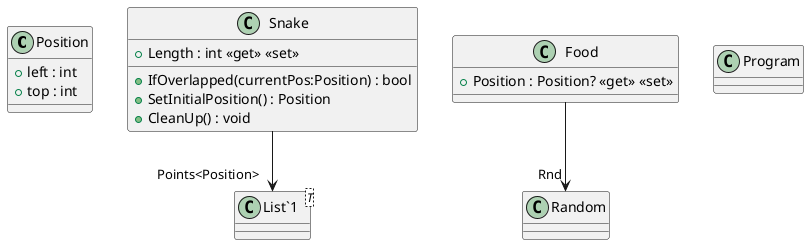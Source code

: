@startuml
class Position {
    + left : int
    + top : int
}
class Snake {
    + Length : int <<get>> <<set>>
    + IfOverlapped(currentPos:Position) : bool
    + SetInitialPosition() : Position
    + CleanUp() : void
}
class Food {
    + Position : Position? <<get>> <<set>>
}
class Program {
}
class "List`1"<T> {
}
Snake --> "Points<Position>" "List`1"
Food --> "Rnd" Random
@enduml
